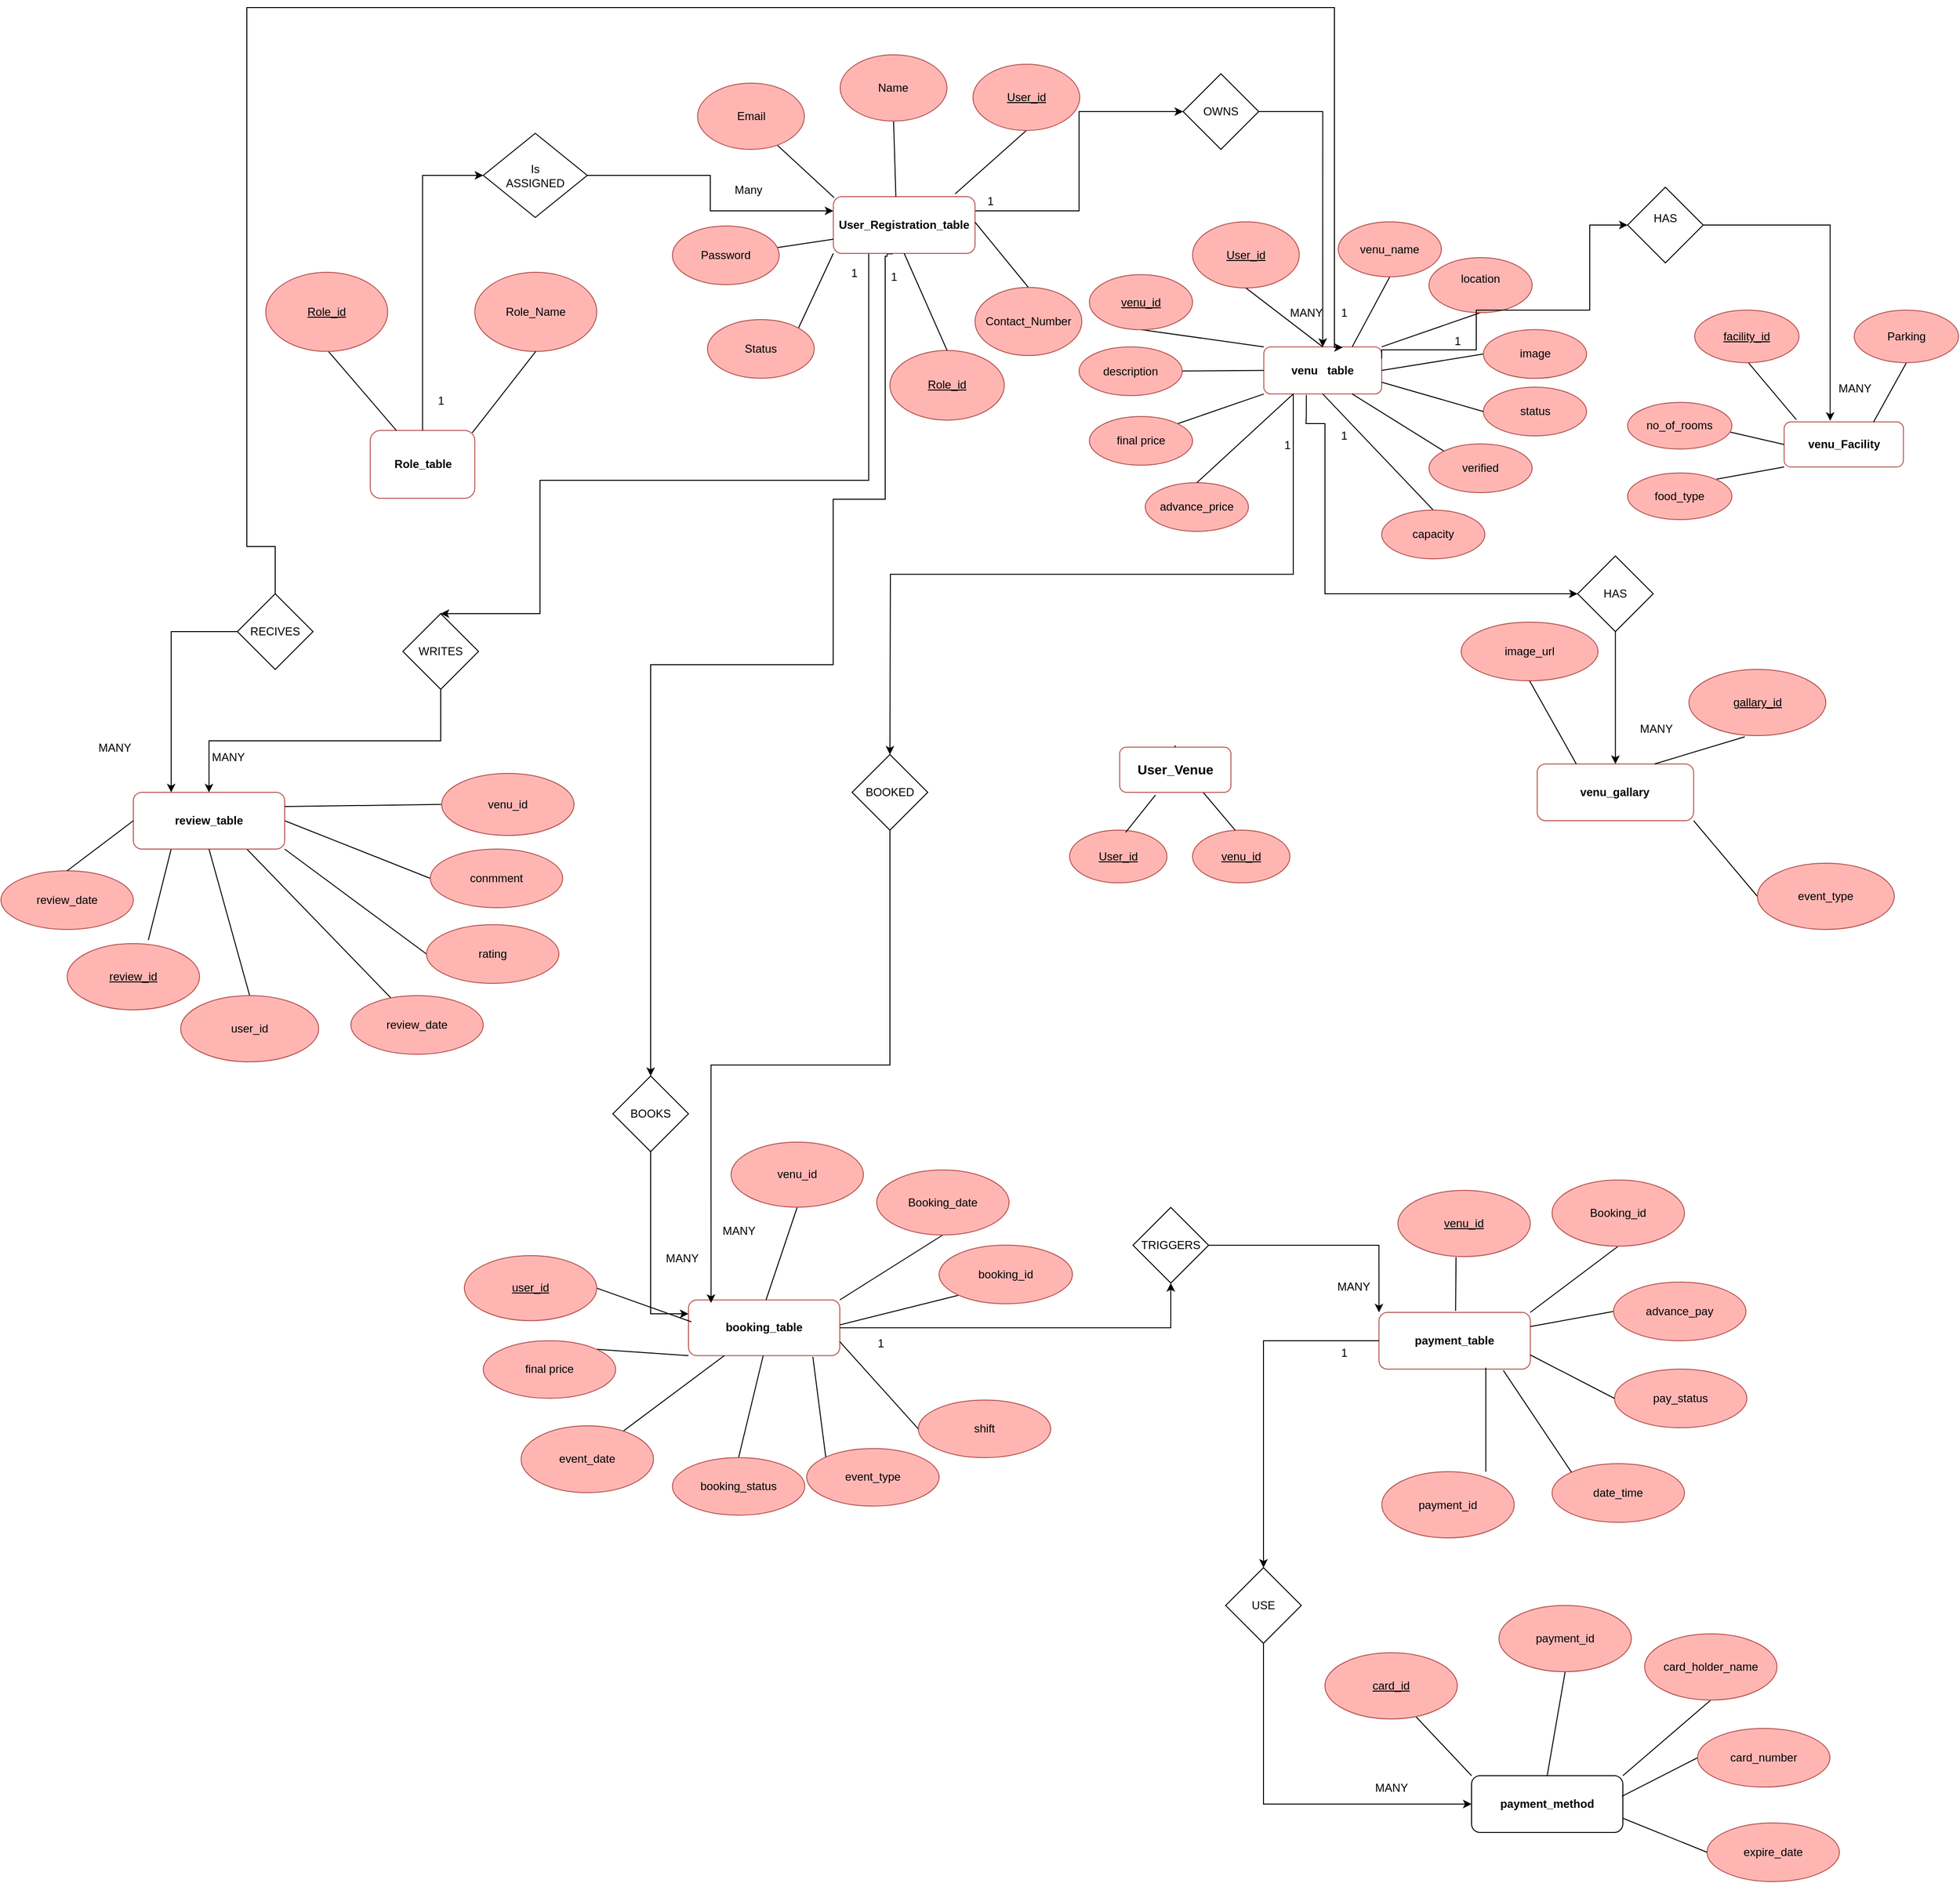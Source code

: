 <mxfile version="24.7.17">
  <diagram name="Page-1" id="o7kIMEYK-310EqKUlF99">
    <mxGraphModel dx="5154" dy="3066" grid="1" gridSize="10" guides="1" tooltips="1" connect="1" arrows="1" fold="1" page="1" pageScale="1" pageWidth="827" pageHeight="1169" math="0" shadow="0">
      <root>
        <mxCell id="0" />
        <mxCell id="1" parent="0" />
        <mxCell id="90bc_227XYWwVIrQK2IH-6" value="" style="group" parent="1" vertex="1" connectable="0">
          <mxGeometry x="30" y="-767.5" width="480" height="334" as="geometry" />
        </mxCell>
        <mxCell id="cpDbJY7yWL2hBllV0yWN-19" value="&lt;b&gt;venu&amp;nbsp; &amp;nbsp;table&lt;/b&gt;" style="rounded=1;whiteSpace=wrap;html=1;fillColor=#ffffff;strokeColor=#b85450;" parent="90bc_227XYWwVIrQK2IH-6" vertex="1">
          <mxGeometry x="175.326" y="126.324" width="124.675" height="49.851" as="geometry" />
        </mxCell>
        <mxCell id="cpDbJY7yWL2hBllV0yWN-20" value="" style="endArrow=none;html=1;rounded=1;exitX=0;exitY=0;exitDx=0;exitDy=0;entryX=0.5;entryY=1;entryDx=0;entryDy=0;" parent="90bc_227XYWwVIrQK2IH-6" source="cpDbJY7yWL2hBllV0yWN-19" target="cpDbJY7yWL2hBllV0yWN-21" edge="1">
          <mxGeometry width="50" height="50" relative="1" as="geometry">
            <mxPoint x="165.195" y="142.075" as="sourcePoint" />
            <mxPoint x="126.234" y="92.224" as="targetPoint" />
          </mxGeometry>
        </mxCell>
        <mxCell id="cpDbJY7yWL2hBllV0yWN-21" value="&lt;u&gt;venu_id&lt;/u&gt;" style="ellipse;whiteSpace=wrap;html=1;rounded=1;points=[[0,0,0,0,0],[0,0.5,0,0,0],[0,1,0,0,0],[0.5,0,0,0,0],[0.5,1,0,0,0],[1,0,0,0,0],[1,0.5,0,0,0],[1,1,0,0,0]];fillColor=#ffb6b3;strokeColor=#b85450;" parent="90bc_227XYWwVIrQK2IH-6" vertex="1">
          <mxGeometry x="-9.09" y="50.001" width="109.091" height="58.159" as="geometry" />
        </mxCell>
        <mxCell id="cpDbJY7yWL2hBllV0yWN-22" value="" style="endArrow=none;html=1;rounded=1;entryX=0.5;entryY=1;entryDx=0;entryDy=0;exitX=0.75;exitY=0;exitDx=0;exitDy=0;" parent="90bc_227XYWwVIrQK2IH-6" source="cpDbJY7yWL2hBllV0yWN-19" target="cpDbJY7yWL2hBllV0yWN-23" edge="1">
          <mxGeometry width="50" height="50" relative="1" as="geometry">
            <mxPoint x="228.312" y="141.244" as="sourcePoint" />
            <mxPoint x="280.519" y="91.393" as="targetPoint" />
          </mxGeometry>
        </mxCell>
        <mxCell id="cpDbJY7yWL2hBllV0yWN-23" value="venu_name" style="ellipse;whiteSpace=wrap;html=1;rounded=1;fillColor=#ffb6b3;strokeColor=#b85450;" parent="90bc_227XYWwVIrQK2IH-6" vertex="1">
          <mxGeometry x="254.031" y="-5.92" width="109.091" height="58.159" as="geometry" />
        </mxCell>
        <mxCell id="cpDbJY7yWL2hBllV0yWN-24" value="" style="endArrow=none;html=1;rounded=1;exitX=1;exitY=0;exitDx=0;exitDy=0;entryX=0.5;entryY=1;entryDx=0;entryDy=0;" parent="90bc_227XYWwVIrQK2IH-6" source="cpDbJY7yWL2hBllV0yWN-19" target="cpDbJY7yWL2hBllV0yWN-25" edge="1">
          <mxGeometry width="50" height="50" relative="1" as="geometry">
            <mxPoint x="289.091" y="141.244" as="sourcePoint" />
            <mxPoint x="405.195" y="113.826" as="targetPoint" />
          </mxGeometry>
        </mxCell>
        <mxCell id="cpDbJY7yWL2hBllV0yWN-25" value="location&lt;div&gt;&lt;br&gt;&lt;/div&gt;" style="ellipse;whiteSpace=wrap;html=1;rounded=1;fillColor=#ffb6b3;strokeColor=#b85450;" parent="90bc_227XYWwVIrQK2IH-6" vertex="1">
          <mxGeometry x="350.001" y="31.995" width="109.091" height="58.159" as="geometry" />
        </mxCell>
        <mxCell id="cpDbJY7yWL2hBllV0yWN-26" value="" style="endArrow=none;html=1;rounded=1;exitX=0;exitY=0.5;exitDx=0;exitDy=0;" parent="90bc_227XYWwVIrQK2IH-6" source="cpDbJY7yWL2hBllV0yWN-19" target="cpDbJY7yWL2hBllV0yWN-27" edge="1">
          <mxGeometry width="50" height="50" relative="1" as="geometry">
            <mxPoint x="95.065" y="220.174" as="sourcePoint" />
            <mxPoint x="56.104" y="170.323" as="targetPoint" />
          </mxGeometry>
        </mxCell>
        <mxCell id="cpDbJY7yWL2hBllV0yWN-27" value="description" style="ellipse;whiteSpace=wrap;html=1;rounded=1;fillColor=#ffb6b3;strokeColor=#b85450;" parent="90bc_227XYWwVIrQK2IH-6" vertex="1">
          <mxGeometry x="-20" y="126.323" width="109.091" height="51.512" as="geometry" />
        </mxCell>
        <mxCell id="cpDbJY7yWL2hBllV0yWN-28" value="" style="endArrow=none;html=1;rounded=1;exitX=0;exitY=0.5;exitDx=0;exitDy=0;entryX=1;entryY=0.5;entryDx=0;entryDy=0;" parent="90bc_227XYWwVIrQK2IH-6" source="cpDbJY7yWL2hBllV0yWN-29" target="cpDbJY7yWL2hBllV0yWN-19" edge="1">
          <mxGeometry width="50" height="50" relative="1" as="geometry">
            <mxPoint x="345.397" y="168.72" as="sourcePoint" />
            <mxPoint x="289.093" y="163.61" as="targetPoint" />
          </mxGeometry>
        </mxCell>
        <mxCell id="cpDbJY7yWL2hBllV0yWN-29" value="image" style="ellipse;whiteSpace=wrap;html=1;rounded=1;fillColor=#ffb6b3;strokeColor=#b85450;" parent="90bc_227XYWwVIrQK2IH-6" vertex="1">
          <mxGeometry x="407.527" y="108.16" width="109.091" height="51.512" as="geometry" />
        </mxCell>
        <mxCell id="cpDbJY7yWL2hBllV0yWN-30" value="" style="endArrow=none;html=1;rounded=1;exitX=0;exitY=1;exitDx=0;exitDy=0;entryX=1;entryY=0;entryDx=0;entryDy=0;" parent="90bc_227XYWwVIrQK2IH-6" source="cpDbJY7yWL2hBllV0yWN-19" target="cpDbJY7yWL2hBllV0yWN-31" edge="1">
          <mxGeometry width="50" height="50" relative="1" as="geometry">
            <mxPoint x="164.416" y="192.823" as="sourcePoint" />
            <mxPoint x="79.482" y="191.095" as="targetPoint" />
          </mxGeometry>
        </mxCell>
        <mxCell id="cpDbJY7yWL2hBllV0yWN-31" value="final price" style="ellipse;whiteSpace=wrap;html=1;rounded=1;fillColor=#ffb6b3;strokeColor=#b85450;" parent="90bc_227XYWwVIrQK2IH-6" vertex="1">
          <mxGeometry x="-9.09" y="199.997" width="109.091" height="51.512" as="geometry" />
        </mxCell>
        <mxCell id="cpDbJY7yWL2hBllV0yWN-32" value="advance_price" style="ellipse;whiteSpace=wrap;html=1;rounded=1;fillColor=#ffb6b3;strokeColor=#b85450;" parent="90bc_227XYWwVIrQK2IH-6" vertex="1">
          <mxGeometry x="50.002" y="269.998" width="109.091" height="51.512" as="geometry" />
        </mxCell>
        <mxCell id="cpDbJY7yWL2hBllV0yWN-33" value="" style="endArrow=none;html=1;rounded=1;entryX=0.25;entryY=1;entryDx=0;entryDy=0;exitX=0.5;exitY=0;exitDx=0;exitDy=0;" parent="90bc_227XYWwVIrQK2IH-6" source="cpDbJY7yWL2hBllV0yWN-32" target="cpDbJY7yWL2hBllV0yWN-19" edge="1">
          <mxGeometry width="50" height="50" relative="1" as="geometry">
            <mxPoint x="140.649" y="282.488" as="sourcePoint" />
            <mxPoint x="179.61" y="240.945" as="targetPoint" />
          </mxGeometry>
        </mxCell>
        <mxCell id="cpDbJY7yWL2hBllV0yWN-34" value="" style="endArrow=none;html=1;rounded=1;entryX=0.5;entryY=1;entryDx=0;entryDy=0;exitX=0.5;exitY=0;exitDx=0;exitDy=0;" parent="90bc_227XYWwVIrQK2IH-6" source="cpDbJY7yWL2hBllV0yWN-35" target="cpDbJY7yWL2hBllV0yWN-19" edge="1">
          <mxGeometry width="50" height="50" relative="1" as="geometry">
            <mxPoint x="254.026" y="274.179" as="sourcePoint" />
            <mxPoint x="225.974" y="191.095" as="targetPoint" />
          </mxGeometry>
        </mxCell>
        <mxCell id="cpDbJY7yWL2hBllV0yWN-35" value="capacity" style="ellipse;whiteSpace=wrap;html=1;rounded=1;fillColor=#ffb6b3;strokeColor=#b85450;" parent="90bc_227XYWwVIrQK2IH-6" vertex="1">
          <mxGeometry x="300.001" y="298.998" width="109.091" height="51.512" as="geometry" />
        </mxCell>
        <mxCell id="cpDbJY7yWL2hBllV0yWN-36" value="verified" style="ellipse;whiteSpace=wrap;html=1;rounded=1;fillColor=#ffb6b3;strokeColor=#b85450;" parent="90bc_227XYWwVIrQK2IH-6" vertex="1">
          <mxGeometry x="350.001" y="228.999" width="109.091" height="51.512" as="geometry" />
        </mxCell>
        <mxCell id="cpDbJY7yWL2hBllV0yWN-37" value="status" style="ellipse;whiteSpace=wrap;html=1;rounded=1;fillColor=#ffb6b3;strokeColor=#b85450;" parent="90bc_227XYWwVIrQK2IH-6" vertex="1">
          <mxGeometry x="407.529" y="169.005" width="109.091" height="51.512" as="geometry" />
        </mxCell>
        <mxCell id="cpDbJY7yWL2hBllV0yWN-38" value="" style="endArrow=none;html=1;rounded=1;entryX=0;entryY=0;entryDx=0;entryDy=0;exitX=0.75;exitY=1;exitDx=0;exitDy=0;" parent="90bc_227XYWwVIrQK2IH-6" source="cpDbJY7yWL2hBllV0yWN-19" target="cpDbJY7yWL2hBllV0yWN-36" edge="1">
          <mxGeometry width="50" height="50" relative="1" as="geometry">
            <mxPoint x="267.273" y="191.925" as="sourcePoint" />
            <mxPoint x="316.364" y="207.711" as="targetPoint" />
          </mxGeometry>
        </mxCell>
        <mxCell id="cpDbJY7yWL2hBllV0yWN-39" value="" style="endArrow=none;html=1;rounded=1;exitX=1;exitY=0.75;exitDx=0;exitDy=0;entryX=0;entryY=0.5;entryDx=0;entryDy=0;" parent="90bc_227XYWwVIrQK2IH-6" source="cpDbJY7yWL2hBllV0yWN-19" target="cpDbJY7yWL2hBllV0yWN-37" edge="1">
          <mxGeometry width="50" height="50" relative="1" as="geometry">
            <mxPoint x="289.091" y="181.955" as="sourcePoint" />
            <mxPoint x="356.883" y="271.687" as="targetPoint" />
          </mxGeometry>
        </mxCell>
        <mxCell id="bc5BipVRxAQqG_2fC1Nc-157" value="&lt;u&gt;User_id&lt;/u&gt;" style="ellipse;whiteSpace=wrap;html=1;rounded=1;fillColor=#ffb6b3;strokeColor=#b85450;" parent="90bc_227XYWwVIrQK2IH-6" vertex="1">
          <mxGeometry x="99.998" y="-5.92" width="112.903" height="70" as="geometry" />
        </mxCell>
        <mxCell id="bc5BipVRxAQqG_2fC1Nc-160" value="" style="endArrow=none;html=1;rounded=1;entryX=0.5;entryY=1;entryDx=0;entryDy=0;exitX=0.5;exitY=0;exitDx=0;exitDy=0;" parent="90bc_227XYWwVIrQK2IH-6" source="cpDbJY7yWL2hBllV0yWN-19" target="bc5BipVRxAQqG_2fC1Nc-157" edge="1">
          <mxGeometry width="50" height="50" relative="1" as="geometry">
            <mxPoint x="187.01" y="151" as="sourcePoint" />
            <mxPoint x="229.01" y="78" as="targetPoint" />
          </mxGeometry>
        </mxCell>
        <mxCell id="90bc_227XYWwVIrQK2IH-7" value="" style="group" parent="1" vertex="1" connectable="0">
          <mxGeometry x="590" y="-680" width="350" height="221.5" as="geometry" />
        </mxCell>
        <mxCell id="cpDbJY7yWL2hBllV0yWN-40" value="&lt;b&gt;venu_Facility&lt;/b&gt;" style="rounded=1;whiteSpace=wrap;html=1;fillColor=#ffffff;strokeColor=#b85450;" parent="90bc_227XYWwVIrQK2IH-7" vertex="1">
          <mxGeometry x="165.541" y="118.292" width="126.126" height="47.634" as="geometry" />
        </mxCell>
        <mxCell id="cpDbJY7yWL2hBllV0yWN-41" value="" style="endArrow=none;html=1;rounded=1;exitX=0.102;exitY=-0.051;exitDx=0;exitDy=0;exitPerimeter=0;" parent="90bc_227XYWwVIrQK2IH-7" source="cpDbJY7yWL2hBllV0yWN-40" edge="1">
          <mxGeometry width="50" height="50" relative="1" as="geometry">
            <mxPoint x="167.117" y="103.208" as="sourcePoint" />
            <mxPoint x="127.703" y="55.573" as="targetPoint" />
          </mxGeometry>
        </mxCell>
        <mxCell id="cpDbJY7yWL2hBllV0yWN-42" value="&lt;u&gt;facility_id&lt;/u&gt;" style="ellipse;whiteSpace=wrap;html=1;rounded=1;fillColor=#ffb6b3;strokeColor=#b85450;" parent="90bc_227XYWwVIrQK2IH-7" vertex="1">
          <mxGeometry x="70.946" width="110.36" height="55.573" as="geometry" />
        </mxCell>
        <mxCell id="cpDbJY7yWL2hBllV0yWN-43" value="" style="endArrow=none;html=1;rounded=1;exitX=0.75;exitY=0;exitDx=0;exitDy=0;entryX=0.5;entryY=1;entryDx=0;entryDy=0;" parent="90bc_227XYWwVIrQK2IH-7" source="cpDbJY7yWL2hBllV0yWN-40" target="cpDbJY7yWL2hBllV0yWN-44" edge="1">
          <mxGeometry width="50" height="50" relative="1" as="geometry">
            <mxPoint x="292.455" y="102.414" as="sourcePoint" />
            <mxPoint x="409.91" y="76.215" as="targetPoint" />
          </mxGeometry>
        </mxCell>
        <mxCell id="cpDbJY7yWL2hBllV0yWN-44" value="Parking" style="ellipse;whiteSpace=wrap;html=1;rounded=1;fillColor=#ffb6b3;strokeColor=#b85450;" parent="90bc_227XYWwVIrQK2IH-7" vertex="1">
          <mxGeometry x="239.64" width="110.36" height="55.573" as="geometry" />
        </mxCell>
        <mxCell id="cpDbJY7yWL2hBllV0yWN-45" value="" style="endArrow=none;html=1;rounded=1;exitX=0;exitY=0.5;exitDx=0;exitDy=0;" parent="90bc_227XYWwVIrQK2IH-7" source="cpDbJY7yWL2hBllV0yWN-40" edge="1">
          <mxGeometry width="50" height="50" relative="1" as="geometry">
            <mxPoint x="96.171" y="177.835" as="sourcePoint" />
            <mxPoint x="104.214" y="127.992" as="targetPoint" />
          </mxGeometry>
        </mxCell>
        <mxCell id="cpDbJY7yWL2hBllV0yWN-46" value="no_of_rooms" style="ellipse;whiteSpace=wrap;html=1;rounded=1;fillColor=#ffb6b3;strokeColor=#b85450;" parent="90bc_227XYWwVIrQK2IH-7" vertex="1">
          <mxGeometry y="97.651" width="110.36" height="49.222" as="geometry" />
        </mxCell>
        <mxCell id="cpDbJY7yWL2hBllV0yWN-47" value="" style="endArrow=none;html=1;rounded=1;exitX=0;exitY=1;exitDx=0;exitDy=0;entryX=1;entryY=0;entryDx=0;entryDy=0;" parent="90bc_227XYWwVIrQK2IH-7" source="cpDbJY7yWL2hBllV0yWN-40" edge="1">
          <mxGeometry width="50" height="50" relative="1" as="geometry">
            <mxPoint x="166.329" y="151.7" as="sourcePoint" />
            <mxPoint x="94.223" y="178.703" as="targetPoint" />
          </mxGeometry>
        </mxCell>
        <mxCell id="cpDbJY7yWL2hBllV0yWN-48" value="food_type" style="ellipse;whiteSpace=wrap;html=1;rounded=1;fillColor=#ffb6b3;strokeColor=#b85450;" parent="90bc_227XYWwVIrQK2IH-7" vertex="1">
          <mxGeometry y="172.278" width="110.36" height="49.222" as="geometry" />
        </mxCell>
        <mxCell id="bc5BipVRxAQqG_2fC1Nc-176" value="MANY" style="text;html=1;align=center;verticalAlign=middle;resizable=0;points=[];autosize=1;strokeColor=none;fillColor=none;" parent="90bc_227XYWwVIrQK2IH-7" vertex="1">
          <mxGeometry x="210" y="67.65" width="60" height="30" as="geometry" />
        </mxCell>
        <mxCell id="90bc_227XYWwVIrQK2IH-8" value="" style="group" parent="1" vertex="1" connectable="0">
          <mxGeometry x="-560" y="173.5" width="627" height="445" as="geometry" />
        </mxCell>
        <mxCell id="IA1sd14LEg_ALcvdbZs_-33" value="" style="group" parent="90bc_227XYWwVIrQK2IH-8" vertex="1" connectable="0">
          <mxGeometry x="-50" y="26.5" width="623" height="394.465" as="geometry" />
        </mxCell>
        <mxCell id="cpDbJY7yWL2hBllV0yWN-56" value="&lt;b&gt;booking_table&lt;/b&gt;" style="rounded=1;whiteSpace=wrap;html=1;fillColor=#ffffff;strokeColor=#b85450;" parent="IA1sd14LEg_ALcvdbZs_-33" vertex="1">
          <mxGeometry x="207" y="166.814" width="160" height="58.875" as="geometry" />
        </mxCell>
        <mxCell id="cpDbJY7yWL2hBllV0yWN-57" value="" style="endArrow=none;html=1;rounded=1;entryX=1;entryY=0.5;entryDx=0;entryDy=0;exitX=0.019;exitY=0.394;exitDx=0;exitDy=0;exitPerimeter=0;" parent="IA1sd14LEg_ALcvdbZs_-33" edge="1" target="cpDbJY7yWL2hBllV0yWN-58" source="cpDbJY7yWL2hBllV0yWN-56">
          <mxGeometry width="50" height="50" relative="1" as="geometry">
            <mxPoint x="200" y="190" as="sourcePoint" />
            <mxPoint x="158" y="108.92" as="targetPoint" />
          </mxGeometry>
        </mxCell>
        <mxCell id="cpDbJY7yWL2hBllV0yWN-58" value="&lt;u&gt;user_id&lt;/u&gt;" style="ellipse;whiteSpace=wrap;html=1;rounded=1;fillColor=#ffb6b3;strokeColor=#b85450;" parent="IA1sd14LEg_ALcvdbZs_-33" vertex="1">
          <mxGeometry x="-30" y="120.002" width="140" height="68.688" as="geometry" />
        </mxCell>
        <mxCell id="cpDbJY7yWL2hBllV0yWN-59" value="" style="endArrow=none;html=1;rounded=1;exitX=1;exitY=0;exitDx=0;exitDy=0;entryX=0.5;entryY=1;entryDx=0;entryDy=0;" parent="IA1sd14LEg_ALcvdbZs_-33" target="cpDbJY7yWL2hBllV0yWN-60" edge="1">
          <mxGeometry width="50" height="50" relative="1" as="geometry">
            <mxPoint x="289" y="166.814" as="sourcePoint" />
            <mxPoint x="356" y="107.938" as="targetPoint" />
          </mxGeometry>
        </mxCell>
        <mxCell id="cpDbJY7yWL2hBllV0yWN-60" value="venu_id" style="ellipse;whiteSpace=wrap;html=1;rounded=1;fillColor=#ffb6b3;strokeColor=#b85450;" parent="IA1sd14LEg_ALcvdbZs_-33" vertex="1">
          <mxGeometry x="252" width="140" height="68.688" as="geometry" />
        </mxCell>
        <mxCell id="cpDbJY7yWL2hBllV0yWN-61" value="" style="endArrow=none;html=1;rounded=1;exitX=1;exitY=0;exitDx=0;exitDy=0;entryX=0.5;entryY=1;entryDx=0;entryDy=0;" parent="IA1sd14LEg_ALcvdbZs_-33" target="cpDbJY7yWL2hBllV0yWN-62" edge="1">
          <mxGeometry width="50" height="50" relative="1" as="geometry">
            <mxPoint x="367" y="166.814" as="sourcePoint" />
            <mxPoint x="516" y="134.432" as="targetPoint" />
          </mxGeometry>
        </mxCell>
        <mxCell id="cpDbJY7yWL2hBllV0yWN-62" value="&lt;div&gt;Booking_date&lt;/div&gt;" style="ellipse;whiteSpace=wrap;html=1;rounded=1;fillColor=#ffb6b3;strokeColor=#b85450;" parent="IA1sd14LEg_ALcvdbZs_-33" vertex="1">
          <mxGeometry x="406" y="29.438" width="140" height="68.688" as="geometry" />
        </mxCell>
        <mxCell id="cpDbJY7yWL2hBllV0yWN-63" value="" style="endArrow=none;html=1;rounded=1;entryX=0.731;entryY=0.139;entryDx=0;entryDy=0;entryPerimeter=0;" parent="IA1sd14LEg_ALcvdbZs_-33" edge="1" target="cpDbJY7yWL2hBllV0yWN-66">
          <mxGeometry width="50" height="50" relative="1" as="geometry">
            <mxPoint x="245" y="225.689" as="sourcePoint" />
            <mxPoint x="165" y="348.346" as="targetPoint" />
          </mxGeometry>
        </mxCell>
        <mxCell id="cpDbJY7yWL2hBllV0yWN-65" value="" style="endArrow=none;html=1;rounded=1;exitX=0;exitY=1;exitDx=0;exitDy=0;" parent="IA1sd14LEg_ALcvdbZs_-33" source="cpDbJY7yWL2hBllV0yWN-64" edge="1">
          <mxGeometry width="50" height="50" relative="1" as="geometry">
            <mxPoint x="505" y="144.245" as="sourcePoint" />
            <mxPoint x="367.002" y="193.229" as="targetPoint" />
          </mxGeometry>
        </mxCell>
        <mxCell id="cpDbJY7yWL2hBllV0yWN-67" value="" style="endArrow=none;html=1;rounded=1;exitX=0;exitY=1;exitDx=0;exitDy=0;entryX=1;entryY=0;entryDx=0;entryDy=0;" parent="IA1sd14LEg_ALcvdbZs_-33" source="cpDbJY7yWL2hBllV0yWN-56" target="cpDbJY7yWL2hBllV0yWN-68" edge="1">
          <mxGeometry width="50" height="50" relative="1" as="geometry">
            <mxPoint x="207" y="227.73" as="sourcePoint" />
            <mxPoint x="98.002" y="225.689" as="targetPoint" />
          </mxGeometry>
        </mxCell>
        <mxCell id="cpDbJY7yWL2hBllV0yWN-68" value="final price" style="ellipse;whiteSpace=wrap;html=1;rounded=1;fillColor=#ffb6b3;strokeColor=#b85450;" parent="IA1sd14LEg_ALcvdbZs_-33" vertex="1">
          <mxGeometry x="-10" y="209.998" width="140" height="60.838" as="geometry" />
        </mxCell>
        <mxCell id="cpDbJY7yWL2hBllV0yWN-69" value="" style="endArrow=none;html=1;rounded=1;entryX=0.25;entryY=1;entryDx=0;entryDy=0;exitX=0.5;exitY=0;exitDx=0;exitDy=0;" parent="IA1sd14LEg_ALcvdbZs_-33" source="cpDbJY7yWL2hBllV0yWN-70" edge="1">
          <mxGeometry width="50" height="50" relative="1" as="geometry">
            <mxPoint x="322" y="323.815" as="sourcePoint" />
            <mxPoint x="286" y="225.689" as="targetPoint" />
          </mxGeometry>
        </mxCell>
        <mxCell id="cpDbJY7yWL2hBllV0yWN-70" value="booking_status" style="ellipse;whiteSpace=wrap;html=1;rounded=1;fillColor=#ffb6b3;strokeColor=#b85450;" parent="IA1sd14LEg_ALcvdbZs_-33" vertex="1">
          <mxGeometry x="190" y="333.627" width="140" height="60.838" as="geometry" />
        </mxCell>
        <mxCell id="cpDbJY7yWL2hBllV0yWN-71" value="event_type" style="ellipse;whiteSpace=wrap;html=1;rounded=1;fillColor=#ffb6b3;strokeColor=#b85450;" parent="IA1sd14LEg_ALcvdbZs_-33" vertex="1">
          <mxGeometry x="332" y="324.005" width="140" height="60.838" as="geometry" />
        </mxCell>
        <mxCell id="cpDbJY7yWL2hBllV0yWN-72" value="shift" style="ellipse;whiteSpace=wrap;html=1;rounded=1;fillColor=#ffb6b3;strokeColor=#b85450;" parent="IA1sd14LEg_ALcvdbZs_-33" vertex="1">
          <mxGeometry x="450" y="272.789" width="140" height="60.838" as="geometry" />
        </mxCell>
        <mxCell id="cpDbJY7yWL2hBllV0yWN-73" value="" style="endArrow=none;html=1;rounded=1;exitX=0.822;exitY=1.024;exitDx=0;exitDy=0;exitPerimeter=0;entryX=0;entryY=0;entryDx=0;entryDy=0;" parent="IA1sd14LEg_ALcvdbZs_-33" source="cpDbJY7yWL2hBllV0yWN-56" target="cpDbJY7yWL2hBllV0yWN-71" edge="1">
          <mxGeometry width="50" height="50" relative="1" as="geometry">
            <mxPoint x="352" y="294.377" as="sourcePoint" />
            <mxPoint x="402" y="245.314" as="targetPoint" />
          </mxGeometry>
        </mxCell>
        <mxCell id="cpDbJY7yWL2hBllV0yWN-74" value="" style="endArrow=none;html=1;rounded=1;exitX=1;exitY=0.75;exitDx=0;exitDy=0;entryX=0;entryY=0.5;entryDx=0;entryDy=0;" parent="IA1sd14LEg_ALcvdbZs_-33" source="cpDbJY7yWL2hBllV0yWN-56" target="cpDbJY7yWL2hBllV0yWN-72" edge="1">
          <mxGeometry width="50" height="50" relative="1" as="geometry">
            <mxPoint x="367" y="214.895" as="sourcePoint" />
            <mxPoint x="454" y="320.871" as="targetPoint" />
          </mxGeometry>
        </mxCell>
        <mxCell id="cpDbJY7yWL2hBllV0yWN-66" value="event_date" style="ellipse;whiteSpace=wrap;html=1;rounded=1;fillColor=#ffb6b3;strokeColor=#b85450;" parent="IA1sd14LEg_ALcvdbZs_-33" vertex="1">
          <mxGeometry x="30" y="299.998" width="140" height="70.65" as="geometry" />
        </mxCell>
        <mxCell id="cpDbJY7yWL2hBllV0yWN-64" value="booking_id" style="ellipse;whiteSpace=wrap;html=1;rounded=1;fillColor=#ffb6b3;strokeColor=#b85450;" parent="IA1sd14LEg_ALcvdbZs_-33" vertex="1">
          <mxGeometry x="472" y="108.92" width="141" height="62" as="geometry" />
        </mxCell>
        <mxCell id="H5CAzMnDQQBlazkq3BZs-16" value="MANY" style="text;html=1;align=center;verticalAlign=middle;resizable=0;points=[];autosize=1;strokeColor=none;fillColor=none;" vertex="1" parent="IA1sd14LEg_ALcvdbZs_-33">
          <mxGeometry x="230" y="78.92" width="60" height="30" as="geometry" />
        </mxCell>
        <mxCell id="90bc_227XYWwVIrQK2IH-11" value="" style="group" parent="1" vertex="1" connectable="0">
          <mxGeometry x="190.14" y="210" width="526" height="408.5" as="geometry" />
        </mxCell>
        <mxCell id="cpDbJY7yWL2hBllV0yWN-75" value="&lt;b&gt;payment_table&lt;/b&gt;" style="rounded=1;whiteSpace=wrap;html=1;fillColor=#ffffff;strokeColor=#b85450;" parent="90bc_227XYWwVIrQK2IH-11" vertex="1">
          <mxGeometry x="137" y="170" width="160" height="60" as="geometry" />
        </mxCell>
        <mxCell id="cpDbJY7yWL2hBllV0yWN-76" value="" style="endArrow=none;html=1;rounded=1;entryX=0.439;entryY=1.009;entryDx=0;entryDy=0;entryPerimeter=0;" parent="90bc_227XYWwVIrQK2IH-11" target="cpDbJY7yWL2hBllV0yWN-77" edge="1">
          <mxGeometry width="50" height="50" relative="1" as="geometry">
            <mxPoint x="218" y="168.5" as="sourcePoint" />
            <mxPoint x="72" y="111" as="targetPoint" />
          </mxGeometry>
        </mxCell>
        <mxCell id="cpDbJY7yWL2hBllV0yWN-77" value="&lt;u&gt;venu_id&lt;/u&gt;" style="ellipse;whiteSpace=wrap;html=1;rounded=1;fillColor=#ffb6b3;strokeColor=#b85450;" parent="90bc_227XYWwVIrQK2IH-11" vertex="1">
          <mxGeometry x="157" y="41" width="140" height="70" as="geometry" />
        </mxCell>
        <mxCell id="cpDbJY7yWL2hBllV0yWN-80" value="" style="endArrow=none;html=1;rounded=1;entryX=0.5;entryY=1;entryDx=0;entryDy=0;exitX=1;exitY=0;exitDx=0;exitDy=0;" parent="90bc_227XYWwVIrQK2IH-11" source="cpDbJY7yWL2hBllV0yWN-75" target="cpDbJY7yWL2hBllV0yWN-81" edge="1">
          <mxGeometry width="50" height="50" relative="1" as="geometry">
            <mxPoint x="263" y="182" as="sourcePoint" />
            <mxPoint x="430" y="137" as="targetPoint" />
          </mxGeometry>
        </mxCell>
        <mxCell id="cpDbJY7yWL2hBllV0yWN-81" value="&lt;div&gt;Booking_id&lt;/div&gt;" style="ellipse;whiteSpace=wrap;html=1;rounded=1;fillColor=#ffb6b3;strokeColor=#b85450;" parent="90bc_227XYWwVIrQK2IH-11" vertex="1">
          <mxGeometry x="320" y="30" width="140" height="70" as="geometry" />
        </mxCell>
        <mxCell id="cpDbJY7yWL2hBllV0yWN-82" value="" style="endArrow=none;html=1;rounded=1;exitX=0;exitY=0.5;exitDx=0;exitDy=0;entryX=1;entryY=0.25;entryDx=0;entryDy=0;" parent="90bc_227XYWwVIrQK2IH-11" source="cpDbJY7yWL2hBllV0yWN-83" target="cpDbJY7yWL2hBllV0yWN-75" edge="1">
          <mxGeometry width="50" height="50" relative="1" as="geometry">
            <mxPoint x="353.26" y="203.07" as="sourcePoint" />
            <mxPoint x="281.002" y="196.92" as="targetPoint" />
          </mxGeometry>
        </mxCell>
        <mxCell id="cpDbJY7yWL2hBllV0yWN-83" value="advance_pay" style="ellipse;whiteSpace=wrap;html=1;rounded=1;fillColor=#ffb6b3;strokeColor=#b85450;" parent="90bc_227XYWwVIrQK2IH-11" vertex="1">
          <mxGeometry x="385" y="138" width="140" height="62" as="geometry" />
        </mxCell>
        <mxCell id="cpDbJY7yWL2hBllV0yWN-84" value="date_time" style="ellipse;whiteSpace=wrap;html=1;rounded=1;fillColor=#ffb6b3;strokeColor=#b85450;" parent="90bc_227XYWwVIrQK2IH-11" vertex="1">
          <mxGeometry x="320" y="330" width="140" height="62" as="geometry" />
        </mxCell>
        <mxCell id="cpDbJY7yWL2hBllV0yWN-85" value="pay_status" style="ellipse;whiteSpace=wrap;html=1;rounded=1;fillColor=#ffb6b3;strokeColor=#b85450;" parent="90bc_227XYWwVIrQK2IH-11" vertex="1">
          <mxGeometry x="386" y="230" width="140" height="62" as="geometry" />
        </mxCell>
        <mxCell id="cpDbJY7yWL2hBllV0yWN-86" value="" style="endArrow=none;html=1;rounded=1;exitX=0.822;exitY=1.024;exitDx=0;exitDy=0;exitPerimeter=0;entryX=0;entryY=0;entryDx=0;entryDy=0;" parent="90bc_227XYWwVIrQK2IH-11" source="cpDbJY7yWL2hBllV0yWN-75" target="cpDbJY7yWL2hBllV0yWN-84" edge="1">
          <mxGeometry width="50" height="50" relative="1" as="geometry">
            <mxPoint x="266" y="300" as="sourcePoint" />
            <mxPoint x="316" y="250" as="targetPoint" />
          </mxGeometry>
        </mxCell>
        <mxCell id="cpDbJY7yWL2hBllV0yWN-87" value="" style="endArrow=none;html=1;rounded=1;exitX=1;exitY=0.75;exitDx=0;exitDy=0;entryX=0;entryY=0.5;entryDx=0;entryDy=0;" parent="90bc_227XYWwVIrQK2IH-11" source="cpDbJY7yWL2hBllV0yWN-75" target="cpDbJY7yWL2hBllV0yWN-85" edge="1">
          <mxGeometry width="50" height="50" relative="1" as="geometry">
            <mxPoint x="281" y="219" as="sourcePoint" />
            <mxPoint x="368" y="327" as="targetPoint" />
          </mxGeometry>
        </mxCell>
        <mxCell id="IA1sd14LEg_ALcvdbZs_-35" value="" style="endArrow=none;html=1;rounded=1;" parent="90bc_227XYWwVIrQK2IH-11" edge="1">
          <mxGeometry width="50" height="50" relative="1" as="geometry">
            <mxPoint x="250" y="338.5" as="sourcePoint" />
            <mxPoint x="250" y="228.5" as="targetPoint" />
          </mxGeometry>
        </mxCell>
        <mxCell id="IA1sd14LEg_ALcvdbZs_-36" value="payment_id" style="ellipse;whiteSpace=wrap;html=1;rounded=1;fillColor=#ffb6b3;strokeColor=#b85450;" parent="90bc_227XYWwVIrQK2IH-11" vertex="1">
          <mxGeometry x="140" y="338.5" width="140" height="70" as="geometry" />
        </mxCell>
        <mxCell id="90bc_227XYWwVIrQK2IH-12" value="" style="group" parent="1" vertex="1" connectable="0">
          <mxGeometry x="270" y="690" width="544" height="292" as="geometry" />
        </mxCell>
        <mxCell id="cpDbJY7yWL2hBllV0yWN-88" value="&lt;b&gt;payment_method&lt;/b&gt;" style="rounded=1;whiteSpace=wrap;html=1;" parent="90bc_227XYWwVIrQK2IH-12" vertex="1">
          <mxGeometry x="155" y="180" width="160" height="60" as="geometry" />
        </mxCell>
        <mxCell id="cpDbJY7yWL2hBllV0yWN-89" value="" style="endArrow=none;html=1;rounded=1;exitX=0;exitY=0;exitDx=0;exitDy=0;" parent="90bc_227XYWwVIrQK2IH-12" source="cpDbJY7yWL2hBllV0yWN-88" edge="1">
          <mxGeometry width="50" height="50" relative="1" as="geometry">
            <mxPoint x="140" y="171" as="sourcePoint" />
            <mxPoint x="90" y="111" as="targetPoint" />
          </mxGeometry>
        </mxCell>
        <mxCell id="cpDbJY7yWL2hBllV0yWN-90" value="&lt;u&gt;card_id&lt;/u&gt;" style="ellipse;whiteSpace=wrap;html=1;rounded=1;fillColor=#ffb6b3;strokeColor=#b85450;" parent="90bc_227XYWwVIrQK2IH-12" vertex="1">
          <mxGeometry y="50" width="140" height="70" as="geometry" />
        </mxCell>
        <mxCell id="cpDbJY7yWL2hBllV0yWN-91" value="" style="endArrow=none;html=1;rounded=1;exitX=0.5;exitY=0;exitDx=0;exitDy=0;entryX=0.5;entryY=1;entryDx=0;entryDy=0;" parent="90bc_227XYWwVIrQK2IH-12" source="cpDbJY7yWL2hBllV0yWN-88" target="cpDbJY7yWL2hBllV0yWN-92" edge="1">
          <mxGeometry width="50" height="50" relative="1" as="geometry">
            <mxPoint x="221" y="170" as="sourcePoint" />
            <mxPoint x="288" y="110" as="targetPoint" />
          </mxGeometry>
        </mxCell>
        <mxCell id="cpDbJY7yWL2hBllV0yWN-92" value="payment_id" style="ellipse;whiteSpace=wrap;html=1;rounded=1;fillColor=#ffb6b3;strokeColor=#b85450;" parent="90bc_227XYWwVIrQK2IH-12" vertex="1">
          <mxGeometry x="184" width="140" height="70" as="geometry" />
        </mxCell>
        <mxCell id="cpDbJY7yWL2hBllV0yWN-93" value="" style="endArrow=none;html=1;rounded=1;exitX=1;exitY=0;exitDx=0;exitDy=0;entryX=0.5;entryY=1;entryDx=0;entryDy=0;" parent="90bc_227XYWwVIrQK2IH-12" source="cpDbJY7yWL2hBllV0yWN-88" target="cpDbJY7yWL2hBllV0yWN-94" edge="1">
          <mxGeometry width="50" height="50" relative="1" as="geometry">
            <mxPoint x="299" y="170" as="sourcePoint" />
            <mxPoint x="448" y="137" as="targetPoint" />
          </mxGeometry>
        </mxCell>
        <mxCell id="cpDbJY7yWL2hBllV0yWN-94" value="&lt;div&gt;card_holder_name&lt;/div&gt;" style="ellipse;whiteSpace=wrap;html=1;rounded=1;fillColor=#ffb6b3;strokeColor=#b85450;" parent="90bc_227XYWwVIrQK2IH-12" vertex="1">
          <mxGeometry x="338" y="30" width="140" height="70" as="geometry" />
        </mxCell>
        <mxCell id="cpDbJY7yWL2hBllV0yWN-95" value="" style="endArrow=none;html=1;rounded=1;exitX=0;exitY=0.5;exitDx=0;exitDy=0;entryX=0.994;entryY=0.364;entryDx=0;entryDy=0;entryPerimeter=0;" parent="90bc_227XYWwVIrQK2IH-12" source="cpDbJY7yWL2hBllV0yWN-96" target="cpDbJY7yWL2hBllV0yWN-88" edge="1">
          <mxGeometry width="50" height="50" relative="1" as="geometry">
            <mxPoint x="371.26" y="203.07" as="sourcePoint" />
            <mxPoint x="299.002" y="196.92" as="targetPoint" />
          </mxGeometry>
        </mxCell>
        <mxCell id="cpDbJY7yWL2hBllV0yWN-96" value="card_number" style="ellipse;whiteSpace=wrap;html=1;rounded=1;fillColor=#ffb6b3;strokeColor=#b85450;" parent="90bc_227XYWwVIrQK2IH-12" vertex="1">
          <mxGeometry x="394" y="130" width="140" height="62" as="geometry" />
        </mxCell>
        <mxCell id="cpDbJY7yWL2hBllV0yWN-97" value="expire_date" style="ellipse;whiteSpace=wrap;html=1;rounded=1;fillColor=#ffb6b3;strokeColor=#b85450;" parent="90bc_227XYWwVIrQK2IH-12" vertex="1">
          <mxGeometry x="404" y="230" width="140" height="62" as="geometry" />
        </mxCell>
        <mxCell id="cpDbJY7yWL2hBllV0yWN-98" value="" style="endArrow=none;html=1;rounded=1;exitX=1;exitY=0.75;exitDx=0;exitDy=0;entryX=0;entryY=0.5;entryDx=0;entryDy=0;" parent="90bc_227XYWwVIrQK2IH-12" source="cpDbJY7yWL2hBllV0yWN-88" target="cpDbJY7yWL2hBllV0yWN-97" edge="1">
          <mxGeometry width="50" height="50" relative="1" as="geometry">
            <mxPoint x="299" y="219" as="sourcePoint" />
            <mxPoint x="386" y="327" as="targetPoint" />
          </mxGeometry>
        </mxCell>
        <mxCell id="bc5BipVRxAQqG_2fC1Nc-4" value="" style="group" parent="1" vertex="1" connectable="0">
          <mxGeometry x="414" y="-350" width="457.995" height="325.0" as="geometry" />
        </mxCell>
        <mxCell id="cpDbJY7yWL2hBllV0yWN-55" value="image_url" style="ellipse;whiteSpace=wrap;html=1;rounded=1;fillColor=#ffb6b3;strokeColor=#b85450;" parent="bc5BipVRxAQqG_2fC1Nc-4" vertex="1">
          <mxGeometry width="144.756" height="62.0" as="geometry" />
        </mxCell>
        <mxCell id="cpDbJY7yWL2hBllV0yWN-49" value="&lt;b&gt;venu_gallary&lt;/b&gt;" style="rounded=1;whiteSpace=wrap;html=1;fillColor=#ffffff;strokeColor=#b85450;" parent="bc5BipVRxAQqG_2fC1Nc-4" vertex="1">
          <mxGeometry x="80.418" y="150" width="165.435" height="60.0" as="geometry" />
        </mxCell>
        <mxCell id="cpDbJY7yWL2hBllV0yWN-50" value="" style="endArrow=none;html=1;rounded=1;exitX=0.75;exitY=0;exitDx=0;exitDy=0;entryX=0.408;entryY=1.018;entryDx=0;entryDy=0;entryPerimeter=0;" parent="bc5BipVRxAQqG_2fC1Nc-4" source="cpDbJY7yWL2hBllV0yWN-49" target="cpDbJY7yWL2hBllV0yWN-51" edge="1">
          <mxGeometry width="50" height="50" relative="1" as="geometry">
            <mxPoint x="71.146" y="180" as="sourcePoint" />
            <mxPoint x="19.448" y="120" as="targetPoint" />
          </mxGeometry>
        </mxCell>
        <mxCell id="cpDbJY7yWL2hBllV0yWN-51" value="&lt;u&gt;gallary_id&lt;/u&gt;" style="ellipse;whiteSpace=wrap;html=1;rounded=1;fillColor=#ffb6b3;strokeColor=#b85450;" parent="bc5BipVRxAQqG_2fC1Nc-4" vertex="1">
          <mxGeometry x="240.862" y="50" width="144.756" height="70.0" as="geometry" />
        </mxCell>
        <mxCell id="cpDbJY7yWL2hBllV0yWN-52" value="" style="endArrow=none;html=1;rounded=1;exitX=1;exitY=1;exitDx=0;exitDy=0;entryX=0;entryY=0.5;entryDx=0;entryDy=0;" parent="bc5BipVRxAQqG_2fC1Nc-4" source="cpDbJY7yWL2hBllV0yWN-49" target="cpDbJY7yWL2hBllV0yWN-53" edge="1">
          <mxGeometry width="50" height="50" relative="1" as="geometry">
            <mxPoint x="235.547" y="179" as="sourcePoint" />
            <mxPoint x="389.609" y="146" as="targetPoint" />
          </mxGeometry>
        </mxCell>
        <mxCell id="cpDbJY7yWL2hBllV0yWN-53" value="event_type" style="ellipse;whiteSpace=wrap;html=1;rounded=1;fillColor=#ffb6b3;strokeColor=#b85450;" parent="bc5BipVRxAQqG_2fC1Nc-4" vertex="1">
          <mxGeometry x="313.24" y="255.0" width="144.756" height="70.0" as="geometry" />
        </mxCell>
        <mxCell id="cpDbJY7yWL2hBllV0yWN-54" value="" style="endArrow=none;html=1;rounded=1;exitX=0.5;exitY=1;exitDx=0;exitDy=0;entryX=0.25;entryY=0;entryDx=0;entryDy=0;" parent="bc5BipVRxAQqG_2fC1Nc-4" source="cpDbJY7yWL2hBllV0yWN-55" target="cpDbJY7yWL2hBllV0yWN-49" edge="1">
          <mxGeometry width="50" height="50" relative="1" as="geometry">
            <mxPoint x="99.063" y="92" as="sourcePoint" />
            <mxPoint x="109.403" y="166" as="targetPoint" />
          </mxGeometry>
        </mxCell>
        <mxCell id="bc5BipVRxAQqG_2fC1Nc-139" value="" style="group" parent="1" vertex="1" connectable="0">
          <mxGeometry x="-850" y="-720" width="350" height="239.0" as="geometry" />
        </mxCell>
        <mxCell id="cpDbJY7yWL2hBllV0yWN-1" value="&lt;b&gt;Role_table&lt;/b&gt;" style="rounded=1;whiteSpace=wrap;html=1;fillColor=#ffffff;strokeColor=#b85450;" parent="bc5BipVRxAQqG_2fC1Nc-139" vertex="1">
          <mxGeometry x="110.526" y="167.3" width="110.526" height="71.7" as="geometry" />
        </mxCell>
        <mxCell id="cpDbJY7yWL2hBllV0yWN-5" value="Role_Name" style="ellipse;whiteSpace=wrap;html=1;rounded=1;fillColor=#ffb6b3;strokeColor=#b85450;" parent="bc5BipVRxAQqG_2fC1Nc-139" vertex="1">
          <mxGeometry x="221.053" width="128.947" height="83.65" as="geometry" />
        </mxCell>
        <mxCell id="cpDbJY7yWL2hBllV0yWN-2" value="" style="endArrow=none;html=1;rounded=1;exitX=0.25;exitY=0;exitDx=0;exitDy=0;" parent="bc5BipVRxAQqG_2fC1Nc-139" source="cpDbJY7yWL2hBllV0yWN-1" edge="1">
          <mxGeometry width="50" height="50" relative="1" as="geometry">
            <mxPoint x="112.368" y="155.35" as="sourcePoint" />
            <mxPoint x="66.316" y="83.65" as="targetPoint" />
          </mxGeometry>
        </mxCell>
        <mxCell id="cpDbJY7yWL2hBllV0yWN-3" value="&lt;u&gt;Role_id&lt;/u&gt;" style="ellipse;whiteSpace=wrap;html=1;rounded=1;fillColor=#ffb6b3;strokeColor=#b85450;" parent="bc5BipVRxAQqG_2fC1Nc-139" vertex="1">
          <mxGeometry width="128.947" height="83.65" as="geometry" />
        </mxCell>
        <mxCell id="cpDbJY7yWL2hBllV0yWN-4" value="" style="endArrow=none;html=1;rounded=1;exitX=0.975;exitY=0.035;exitDx=0;exitDy=0;exitPerimeter=0;" parent="bc5BipVRxAQqG_2fC1Nc-139" source="cpDbJY7yWL2hBllV0yWN-1" edge="1">
          <mxGeometry width="50" height="50" relative="1" as="geometry">
            <mxPoint x="377.632" y="155.35" as="sourcePoint" />
            <mxPoint x="285.526" y="83.65" as="targetPoint" />
          </mxGeometry>
        </mxCell>
        <mxCell id="bc5BipVRxAQqG_2fC1Nc-155" value="1" style="text;html=1;align=center;verticalAlign=middle;resizable=0;points=[];autosize=1;strokeColor=none;fillColor=none;" parent="bc5BipVRxAQqG_2fC1Nc-139" vertex="1">
          <mxGeometry x="170" y="121" width="30" height="30" as="geometry" />
        </mxCell>
        <mxCell id="bc5BipVRxAQqG_2fC1Nc-164" style="edgeStyle=orthogonalEdgeStyle;rounded=0;orthogonalLoop=1;jettySize=auto;html=1;exitX=1;exitY=0.25;exitDx=0;exitDy=0;entryX=0;entryY=0.5;entryDx=0;entryDy=0;" parent="1" source="cpDbJY7yWL2hBllV0yWN-6" target="bc5BipVRxAQqG_2fC1Nc-163" edge="1">
          <mxGeometry relative="1" as="geometry" />
        </mxCell>
        <mxCell id="H5CAzMnDQQBlazkq3BZs-8" style="edgeStyle=orthogonalEdgeStyle;rounded=0;orthogonalLoop=1;jettySize=auto;html=1;entryX=0.5;entryY=0;entryDx=0;entryDy=0;exitX=0.419;exitY=1.009;exitDx=0;exitDy=0;exitPerimeter=0;" edge="1" parent="1" source="cpDbJY7yWL2hBllV0yWN-6" target="H5CAzMnDQQBlazkq3BZs-7">
          <mxGeometry relative="1" as="geometry">
            <mxPoint x="-270" y="-480" as="sourcePoint" />
            <Array as="points">
              <mxPoint x="-193" y="-739" />
              <mxPoint x="-193" y="-737" />
              <mxPoint x="-195" y="-737" />
              <mxPoint x="-195" y="-480" />
              <mxPoint x="-250" y="-480" />
              <mxPoint x="-250" y="-305" />
              <mxPoint x="-443" y="-305" />
            </Array>
          </mxGeometry>
        </mxCell>
        <mxCell id="H5CAzMnDQQBlazkq3BZs-26" style="edgeStyle=orthogonalEdgeStyle;rounded=0;orthogonalLoop=1;jettySize=auto;html=1;exitX=0.25;exitY=1;exitDx=0;exitDy=0;entryX=0.5;entryY=0;entryDx=0;entryDy=0;" edge="1" parent="1" source="cpDbJY7yWL2hBllV0yWN-6" target="H5CAzMnDQQBlazkq3BZs-24">
          <mxGeometry relative="1" as="geometry">
            <Array as="points">
              <mxPoint x="-212" y="-500" />
              <mxPoint x="-560" y="-500" />
              <mxPoint x="-560" y="-359" />
            </Array>
          </mxGeometry>
        </mxCell>
        <mxCell id="cpDbJY7yWL2hBllV0yWN-6" value="&lt;b&gt;User_Registration_table&lt;/b&gt;" style="rounded=1;whiteSpace=wrap;html=1;fillColor=#ffffff;strokeColor=#b85450;" parent="1" vertex="1">
          <mxGeometry x="-249.84" y="-800" width="149.84" height="60" as="geometry" />
        </mxCell>
        <mxCell id="cpDbJY7yWL2hBllV0yWN-7" value="" style="endArrow=none;html=1;rounded=1;entryX=0.739;entryY=0.925;entryDx=0;entryDy=0;entryPerimeter=0;" parent="1" target="cpDbJY7yWL2hBllV0yWN-8" edge="1">
          <mxGeometry width="50" height="50" relative="1" as="geometry">
            <mxPoint x="-249.032" y="-799" as="sourcePoint" />
            <mxPoint x="-289.355" y="-859" as="targetPoint" />
          </mxGeometry>
        </mxCell>
        <mxCell id="cpDbJY7yWL2hBllV0yWN-9" value="" style="endArrow=none;html=1;rounded=1;exitX=1;exitY=0;exitDx=0;exitDy=0;entryX=0.5;entryY=1;entryDx=0;entryDy=0;" parent="1" target="cpDbJY7yWL2hBllV0yWN-10" edge="1">
          <mxGeometry width="50" height="50" relative="1" as="geometry">
            <mxPoint x="-183.71" y="-800" as="sourcePoint" />
            <mxPoint x="-129.677" y="-860" as="targetPoint" />
          </mxGeometry>
        </mxCell>
        <mxCell id="cpDbJY7yWL2hBllV0yWN-11" value="" style="endArrow=none;html=1;rounded=1;exitX=0.86;exitY=-0.05;exitDx=0;exitDy=0;entryX=0.5;entryY=1;entryDx=0;entryDy=0;exitPerimeter=0;" parent="1" source="cpDbJY7yWL2hBllV0yWN-6" target="cpDbJY7yWL2hBllV0yWN-12" edge="1">
          <mxGeometry width="50" height="50" relative="1" as="geometry">
            <mxPoint x="-109.996" y="-800" as="sourcePoint" />
            <mxPoint x="10.165" y="-833" as="targetPoint" />
          </mxGeometry>
        </mxCell>
        <mxCell id="cpDbJY7yWL2hBllV0yWN-13" value="" style="endArrow=none;html=1;rounded=1;exitX=0;exitY=0.75;exitDx=0;exitDy=0;" parent="1" source="cpDbJY7yWL2hBllV0yWN-6" target="cpDbJY7yWL2hBllV0yWN-14" edge="1">
          <mxGeometry width="50" height="50" relative="1" as="geometry">
            <mxPoint x="-250" y="-750" as="sourcePoint" />
            <mxPoint x="-361.935" y="-765" as="targetPoint" />
          </mxGeometry>
        </mxCell>
        <mxCell id="cpDbJY7yWL2hBllV0yWN-15" value="" style="endArrow=none;html=1;rounded=1;exitX=0.5;exitY=0;exitDx=0;exitDy=0;" parent="1" source="cpDbJY7yWL2hBllV0yWN-16" edge="1">
          <mxGeometry width="50" height="50" relative="1" as="geometry">
            <mxPoint x="-62.532" y="-766.93" as="sourcePoint" />
            <mxPoint x="-100" y="-773" as="targetPoint" />
          </mxGeometry>
        </mxCell>
        <mxCell id="cpDbJY7yWL2hBllV0yWN-16" value="Contact_Number" style="ellipse;whiteSpace=wrap;html=1;rounded=1;fillColor=#ffb6b3;strokeColor=#b85450;" parent="1" vertex="1">
          <mxGeometry x="-100" y="-704" width="112.9" height="72" as="geometry" />
        </mxCell>
        <mxCell id="cpDbJY7yWL2hBllV0yWN-17" value="" style="endArrow=none;html=1;rounded=1;exitX=0;exitY=1;exitDx=0;exitDy=0;entryX=1;entryY=0;entryDx=0;entryDy=0;" parent="1" source="cpDbJY7yWL2hBllV0yWN-6" target="cpDbJY7yWL2hBllV0yWN-18" edge="1">
          <mxGeometry width="50" height="50" relative="1" as="geometry">
            <mxPoint x="-249.839" y="-737.92" as="sourcePoint" />
            <mxPoint x="-337.74" y="-740.0" as="targetPoint" />
          </mxGeometry>
        </mxCell>
        <mxCell id="cpDbJY7yWL2hBllV0yWN-8" value="Email" style="ellipse;whiteSpace=wrap;html=1;rounded=1;fillColor=#ffb6b3;strokeColor=#b85450;" parent="1" vertex="1">
          <mxGeometry x="-393.379" y="-920" width="112.903" height="70" as="geometry" />
        </mxCell>
        <mxCell id="cpDbJY7yWL2hBllV0yWN-10" value="Name" style="ellipse;whiteSpace=wrap;html=1;rounded=1;fillColor=#ffb6b3;strokeColor=#b85450;" parent="1" vertex="1">
          <mxGeometry x="-242.589" y="-950" width="112.903" height="70" as="geometry" />
        </mxCell>
        <mxCell id="cpDbJY7yWL2hBllV0yWN-12" value="&lt;u&gt;User_id&lt;/u&gt;" style="ellipse;whiteSpace=wrap;html=1;rounded=1;fillColor=#ffb6b3;strokeColor=#b85450;" parent="1" vertex="1">
          <mxGeometry x="-102.192" y="-940" width="112.903" height="70" as="geometry" />
        </mxCell>
        <mxCell id="cpDbJY7yWL2hBllV0yWN-14" value="Password" style="ellipse;whiteSpace=wrap;html=1;rounded=1;fillColor=#ffb6b3;strokeColor=#b85450;" parent="1" vertex="1">
          <mxGeometry x="-420" y="-769" width="112.903" height="62" as="geometry" />
        </mxCell>
        <mxCell id="cpDbJY7yWL2hBllV0yWN-18" value="Status" style="ellipse;whiteSpace=wrap;html=1;rounded=1;fillColor=#ffb6b3;strokeColor=#b85450;" parent="1" vertex="1">
          <mxGeometry x="-382.9" y="-670" width="112.903" height="62" as="geometry" />
        </mxCell>
        <mxCell id="bc5BipVRxAQqG_2fC1Nc-144" value="&lt;u&gt;Role_id&lt;/u&gt;" style="ellipse;whiteSpace=wrap;html=1;rounded=1;fillColor=#ffb6b3;strokeColor=#b85450;" parent="1" vertex="1">
          <mxGeometry x="-190" y="-637.33" width="120.95" height="73.65" as="geometry" />
        </mxCell>
        <mxCell id="bc5BipVRxAQqG_2fC1Nc-147" value="" style="endArrow=none;html=1;rounded=1;entryX=0.5;entryY=0;entryDx=0;entryDy=0;exitX=0.5;exitY=1;exitDx=0;exitDy=0;" parent="1" source="cpDbJY7yWL2hBllV0yWN-6" target="bc5BipVRxAQqG_2fC1Nc-144" edge="1">
          <mxGeometry width="50" height="50" relative="1" as="geometry">
            <mxPoint x="-339.682" y="-827" as="sourcePoint" />
            <mxPoint x="-380.005" y="-887" as="targetPoint" />
          </mxGeometry>
        </mxCell>
        <mxCell id="bc5BipVRxAQqG_2fC1Nc-154" style="edgeStyle=orthogonalEdgeStyle;rounded=0;orthogonalLoop=1;jettySize=auto;html=1;entryX=0;entryY=0.25;entryDx=0;entryDy=0;" parent="1" source="bc5BipVRxAQqG_2fC1Nc-150" target="cpDbJY7yWL2hBllV0yWN-6" edge="1">
          <mxGeometry relative="1" as="geometry" />
        </mxCell>
        <mxCell id="bc5BipVRxAQqG_2fC1Nc-150" value="Is&lt;div&gt;ASSIGNED&lt;/div&gt;" style="rhombus;whiteSpace=wrap;html=1;" parent="1" vertex="1">
          <mxGeometry x="-620" y="-867" width="110" height="89" as="geometry" />
        </mxCell>
        <mxCell id="bc5BipVRxAQqG_2fC1Nc-153" style="edgeStyle=orthogonalEdgeStyle;rounded=0;orthogonalLoop=1;jettySize=auto;html=1;exitX=0.5;exitY=0;exitDx=0;exitDy=0;entryX=0;entryY=0.5;entryDx=0;entryDy=0;" parent="1" source="cpDbJY7yWL2hBllV0yWN-1" target="bc5BipVRxAQqG_2fC1Nc-150" edge="1">
          <mxGeometry relative="1" as="geometry" />
        </mxCell>
        <mxCell id="bc5BipVRxAQqG_2fC1Nc-156" value="Many" style="text;html=1;align=center;verticalAlign=middle;resizable=0;points=[];autosize=1;strokeColor=none;fillColor=none;" parent="1" vertex="1">
          <mxGeometry x="-365" y="-822" width="50" height="30" as="geometry" />
        </mxCell>
        <mxCell id="bc5BipVRxAQqG_2fC1Nc-165" style="edgeStyle=orthogonalEdgeStyle;rounded=0;orthogonalLoop=1;jettySize=auto;html=1;exitX=1;exitY=0.5;exitDx=0;exitDy=0;entryX=0.5;entryY=0;entryDx=0;entryDy=0;" parent="1" source="bc5BipVRxAQqG_2fC1Nc-163" target="cpDbJY7yWL2hBllV0yWN-19" edge="1">
          <mxGeometry relative="1" as="geometry" />
        </mxCell>
        <mxCell id="bc5BipVRxAQqG_2fC1Nc-163" value="OWNS" style="rhombus;whiteSpace=wrap;html=1;" parent="1" vertex="1">
          <mxGeometry x="120.0" y="-930" width="80" height="80" as="geometry" />
        </mxCell>
        <mxCell id="bc5BipVRxAQqG_2fC1Nc-167" value="HAS&lt;div&gt;&lt;br&gt;&lt;/div&gt;" style="rhombus;whiteSpace=wrap;html=1;" parent="1" vertex="1">
          <mxGeometry x="590" y="-810" width="80" height="80" as="geometry" />
        </mxCell>
        <mxCell id="bc5BipVRxAQqG_2fC1Nc-169" style="edgeStyle=orthogonalEdgeStyle;rounded=0;orthogonalLoop=1;jettySize=auto;html=1;exitX=1;exitY=0.25;exitDx=0;exitDy=0;entryX=0;entryY=0.5;entryDx=0;entryDy=0;" parent="1" source="cpDbJY7yWL2hBllV0yWN-19" target="bc5BipVRxAQqG_2fC1Nc-167" edge="1">
          <mxGeometry relative="1" as="geometry">
            <Array as="points">
              <mxPoint x="430" y="-638" />
              <mxPoint x="430" y="-680" />
              <mxPoint x="550" y="-680" />
              <mxPoint x="550" y="-770" />
            </Array>
          </mxGeometry>
        </mxCell>
        <mxCell id="bc5BipVRxAQqG_2fC1Nc-174" style="edgeStyle=orthogonalEdgeStyle;rounded=0;orthogonalLoop=1;jettySize=auto;html=1;entryX=0.386;entryY=-0.027;entryDx=0;entryDy=0;entryPerimeter=0;" parent="1" source="bc5BipVRxAQqG_2fC1Nc-167" target="cpDbJY7yWL2hBllV0yWN-40" edge="1">
          <mxGeometry relative="1" as="geometry" />
        </mxCell>
        <mxCell id="bc5BipVRxAQqG_2fC1Nc-175" value="1" style="text;html=1;align=center;verticalAlign=middle;resizable=0;points=[];autosize=1;strokeColor=none;fillColor=none;" parent="1" vertex="1">
          <mxGeometry x="395" y="-662" width="30" height="30" as="geometry" />
        </mxCell>
        <mxCell id="bc5BipVRxAQqG_2fC1Nc-178" style="edgeStyle=orthogonalEdgeStyle;rounded=0;orthogonalLoop=1;jettySize=auto;html=1;entryX=0.5;entryY=0;entryDx=0;entryDy=0;" parent="1" source="bc5BipVRxAQqG_2fC1Nc-177" target="cpDbJY7yWL2hBllV0yWN-49" edge="1">
          <mxGeometry relative="1" as="geometry" />
        </mxCell>
        <mxCell id="bc5BipVRxAQqG_2fC1Nc-177" value="HAS" style="rhombus;whiteSpace=wrap;html=1;" parent="1" vertex="1">
          <mxGeometry x="537.14" y="-420" width="80" height="80" as="geometry" />
        </mxCell>
        <mxCell id="bc5BipVRxAQqG_2fC1Nc-179" style="edgeStyle=orthogonalEdgeStyle;rounded=0;orthogonalLoop=1;jettySize=auto;html=1;entryX=0;entryY=0.5;entryDx=0;entryDy=0;exitX=0.361;exitY=1.022;exitDx=0;exitDy=0;exitPerimeter=0;" parent="1" source="cpDbJY7yWL2hBllV0yWN-19" target="bc5BipVRxAQqG_2fC1Nc-177" edge="1">
          <mxGeometry relative="1" as="geometry">
            <Array as="points">
              <mxPoint x="250" y="-570" />
              <mxPoint x="250" y="-560" />
              <mxPoint x="270" y="-560" />
              <mxPoint x="270" y="-380" />
            </Array>
          </mxGeometry>
        </mxCell>
        <mxCell id="bc5BipVRxAQqG_2fC1Nc-180" value="1" style="text;html=1;align=center;verticalAlign=middle;resizable=0;points=[];autosize=1;strokeColor=none;fillColor=none;" parent="1" vertex="1">
          <mxGeometry x="275" y="-562" width="30" height="30" as="geometry" />
        </mxCell>
        <mxCell id="bc5BipVRxAQqG_2fC1Nc-181" value="MANY" style="text;html=1;align=center;verticalAlign=middle;resizable=0;points=[];autosize=1;strokeColor=none;fillColor=none;" parent="1" vertex="1">
          <mxGeometry x="590" y="-252" width="60" height="30" as="geometry" />
        </mxCell>
        <mxCell id="bc5BipVRxAQqG_2fC1Nc-183" value="" style="group;rotation=0;" parent="1" vertex="1" connectable="0">
          <mxGeometry x="-1060" y="-189.996" width="536.14" height="304.736" as="geometry" />
        </mxCell>
        <mxCell id="cpDbJY7yWL2hBllV0yWN-100" value="" style="endArrow=none;html=1;rounded=1;exitX=0.25;exitY=1;exitDx=0;exitDy=0;entryX=0.613;entryY=-0.053;entryDx=0;entryDy=0;entryPerimeter=0;" parent="bc5BipVRxAQqG_2fC1Nc-183" source="cpDbJY7yWL2hBllV0yWN-99" target="IA1sd14LEg_ALcvdbZs_-53" edge="1">
          <mxGeometry width="50" height="50" relative="1" as="geometry">
            <mxPoint x="70" y="30" as="sourcePoint" />
            <mxPoint x="70" y="160" as="targetPoint" />
          </mxGeometry>
        </mxCell>
        <mxCell id="cpDbJY7yWL2hBllV0yWN-106" value="" style="endArrow=none;html=1;rounded=1;exitX=0;exitY=0.5;exitDx=0;exitDy=0;entryX=1;entryY=0.5;entryDx=0;entryDy=0;" parent="bc5BipVRxAQqG_2fC1Nc-183" source="cpDbJY7yWL2hBllV0yWN-107" target="cpDbJY7yWL2hBllV0yWN-99" edge="1">
          <mxGeometry width="50" height="50" relative="1" as="geometry">
            <mxPoint x="323" y="63" as="sourcePoint" />
            <mxPoint x="251" y="57" as="targetPoint" />
          </mxGeometry>
        </mxCell>
        <mxCell id="cpDbJY7yWL2hBllV0yWN-109" value="" style="endArrow=none;html=1;rounded=1;exitX=1;exitY=1;exitDx=0;exitDy=0;entryX=0;entryY=0.5;entryDx=0;entryDy=0;" parent="bc5BipVRxAQqG_2fC1Nc-183" source="cpDbJY7yWL2hBllV0yWN-99" target="cpDbJY7yWL2hBllV0yWN-108" edge="1">
          <mxGeometry width="50" height="50" relative="1" as="geometry">
            <mxPoint x="251" y="79" as="sourcePoint" />
            <mxPoint x="338" y="187" as="targetPoint" />
          </mxGeometry>
        </mxCell>
        <mxCell id="cpDbJY7yWL2hBllV0yWN-111" value="" style="endArrow=none;html=1;rounded=1;exitX=0.75;exitY=1;exitDx=0;exitDy=0;" parent="bc5BipVRxAQqG_2fC1Nc-183" source="cpDbJY7yWL2hBllV0yWN-99" target="cpDbJY7yWL2hBllV0yWN-110" edge="1">
          <mxGeometry width="50" height="50" relative="1" as="geometry">
            <mxPoint x="28" y="162" as="sourcePoint" />
            <mxPoint x="180" y="180" as="targetPoint" />
          </mxGeometry>
        </mxCell>
        <mxCell id="cpDbJY7yWL2hBllV0yWN-99" value="&lt;b&gt;review_table&lt;/b&gt;" style="rounded=1;whiteSpace=wrap;html=1;fillColor=#ffffff;strokeColor=#b85450;rotation=0;" parent="bc5BipVRxAQqG_2fC1Nc-183" vertex="1">
          <mxGeometry x="70" y="20" width="160" height="60" as="geometry" />
        </mxCell>
        <mxCell id="cpDbJY7yWL2hBllV0yWN-104" value="" style="endArrow=none;html=1;rounded=1;exitX=1;exitY=0.25;exitDx=0;exitDy=0;entryX=0;entryY=0.5;entryDx=0;entryDy=0;" parent="bc5BipVRxAQqG_2fC1Nc-183" source="cpDbJY7yWL2hBllV0yWN-99" target="cpDbJY7yWL2hBllV0yWN-105" edge="1">
          <mxGeometry width="50" height="50" relative="1" as="geometry">
            <mxPoint x="227" y="20" as="sourcePoint" />
            <mxPoint x="376" y="-13" as="targetPoint" />
          </mxGeometry>
        </mxCell>
        <mxCell id="cpDbJY7yWL2hBllV0yWN-105" value="&lt;div&gt;venu_id&lt;/div&gt;" style="ellipse;whiteSpace=wrap;html=1;rounded=1;fillColor=#ffb6b3;strokeColor=#b85450;rotation=0;" parent="bc5BipVRxAQqG_2fC1Nc-183" vertex="1">
          <mxGeometry x="396" width="140" height="65.601" as="geometry" />
        </mxCell>
        <mxCell id="cpDbJY7yWL2hBllV0yWN-102" value="" style="endArrow=none;html=1;rounded=1;exitX=0.5;exitY=1;exitDx=0;exitDy=0;entryX=0.5;entryY=0;entryDx=0;entryDy=0;" parent="bc5BipVRxAQqG_2fC1Nc-183" edge="1" target="IA1sd14LEg_ALcvdbZs_-54" source="cpDbJY7yWL2hBllV0yWN-99">
          <mxGeometry width="50" height="50" relative="1" as="geometry">
            <mxPoint x="160" y="100" as="sourcePoint" />
            <mxPoint x="190" y="230" as="targetPoint" />
          </mxGeometry>
        </mxCell>
        <mxCell id="cpDbJY7yWL2hBllV0yWN-107" value="conmment" style="ellipse;whiteSpace=wrap;html=1;rounded=1;fillColor=#ffb6b3;strokeColor=#b85450;rotation=0;" parent="bc5BipVRxAQqG_2fC1Nc-183" vertex="1">
          <mxGeometry x="384" y="80" width="140" height="62" as="geometry" />
        </mxCell>
        <mxCell id="cpDbJY7yWL2hBllV0yWN-108" value="rating" style="ellipse;whiteSpace=wrap;html=1;rounded=1;fillColor=#ffb6b3;strokeColor=#b85450;rotation=0;" parent="bc5BipVRxAQqG_2fC1Nc-183" vertex="1">
          <mxGeometry x="380" y="160" width="140" height="62" as="geometry" />
        </mxCell>
        <mxCell id="cpDbJY7yWL2hBllV0yWN-110" value="review_date" style="ellipse;whiteSpace=wrap;html=1;rounded=1;fillColor=#ffb6b3;strokeColor=#b85450;rotation=0;" parent="bc5BipVRxAQqG_2fC1Nc-183" vertex="1">
          <mxGeometry x="300" y="235" width="140" height="62" as="geometry" />
        </mxCell>
        <mxCell id="IA1sd14LEg_ALcvdbZs_-53" value="&lt;u&gt;review_id&lt;/u&gt;" style="ellipse;whiteSpace=wrap;html=1;rounded=1;fillColor=#ffb6b3;strokeColor=#b85450;rotation=0;" parent="bc5BipVRxAQqG_2fC1Nc-183" vertex="1">
          <mxGeometry y="180" width="140" height="70" as="geometry" />
        </mxCell>
        <mxCell id="IA1sd14LEg_ALcvdbZs_-54" value="user_id" style="ellipse;whiteSpace=wrap;html=1;rounded=1;fillColor=#ffb6b3;strokeColor=#b85450;rotation=0;" parent="bc5BipVRxAQqG_2fC1Nc-183" vertex="1">
          <mxGeometry x="120" y="235" width="146" height="70" as="geometry" />
        </mxCell>
        <mxCell id="IA1sd14LEg_ALcvdbZs_-51" value="review_date" style="ellipse;whiteSpace=wrap;html=1;rounded=1;fillColor=#ffb6b3;strokeColor=#b85450;" parent="1" vertex="1">
          <mxGeometry x="-1130" y="-87.0" width="140" height="62" as="geometry" />
        </mxCell>
        <mxCell id="fpA21ThHBKz3KaMvRYJ7-153" value="&lt;u&gt;venu_id&lt;/u&gt;" style="ellipse;whiteSpace=wrap;html=1;rounded=1;points=[[0,0,0,0,0],[0,0.5,0,0,0],[0,1,0,0,0],[0.5,0,0,0,0],[0.5,1,0,0,0],[1,0,0,0,0],[1,0.5,0,0,0],[1,1,0,0,0]];fillColor=#ffb6b3;strokeColor=#b85450;" parent="1" vertex="1">
          <mxGeometry x="129.999" y="-130" width="102.941" height="55.682" as="geometry" />
        </mxCell>
        <mxCell id="fpA21ThHBKz3KaMvRYJ7-151" value="" style="endArrow=none;html=1;rounded=1;exitX=0.75;exitY=1;exitDx=0;exitDy=0;entryX=0.438;entryY=0.002;entryDx=0;entryDy=0;entryPerimeter=0;" parent="1" source="fpA21ThHBKz3KaMvRYJ7-148" target="fpA21ThHBKz3KaMvRYJ7-153" edge="1">
          <mxGeometry width="50" height="50" relative="1" as="geometry">
            <mxPoint x="-17.794" y="-243.864" as="sourcePoint" />
            <mxPoint x="221.176" y="-302.727" as="targetPoint" />
          </mxGeometry>
        </mxCell>
        <mxCell id="fpA21ThHBKz3KaMvRYJ7-150" value="&lt;u&gt;User_id&lt;/u&gt;" style="ellipse;whiteSpace=wrap;html=1;rounded=1;fillColor=#ffb6b3;strokeColor=#b85450;" parent="1" vertex="1">
          <mxGeometry y="-130" width="102.941" height="55.682" as="geometry" />
        </mxCell>
        <mxCell id="fpA21ThHBKz3KaMvRYJ7-149" value="" style="endArrow=none;html=1;rounded=1;exitX=0.322;exitY=1.059;exitDx=0;exitDy=0;entryX=0.576;entryY=0.041;entryDx=0;entryDy=0;entryPerimeter=0;exitPerimeter=0;" parent="1" source="fpA21ThHBKz3KaMvRYJ7-148" target="fpA21ThHBKz3KaMvRYJ7-150" edge="1">
          <mxGeometry width="50" height="50" relative="1" as="geometry">
            <mxPoint x="-241.176" y="-246.364" as="sourcePoint" />
            <mxPoint x="-131.618" y="-272.614" as="targetPoint" />
          </mxGeometry>
        </mxCell>
        <mxCell id="bc5BipVRxAQqG_2fC1Nc-2" style="edgeStyle=orthogonalEdgeStyle;rounded=0;orthogonalLoop=1;jettySize=auto;html=1;exitX=0.5;exitY=0;exitDx=0;exitDy=0;" parent="1" source="fpA21ThHBKz3KaMvRYJ7-148" edge="1">
          <mxGeometry relative="1" as="geometry">
            <mxPoint x="111.111" y="-220" as="targetPoint" />
          </mxGeometry>
        </mxCell>
        <mxCell id="fpA21ThHBKz3KaMvRYJ7-148" value="&lt;b&gt;&lt;font style=&quot;font-size: 14px;&quot;&gt;User_Venue&lt;/font&gt;&lt;/b&gt;" style="rounded=1;whiteSpace=wrap;html=1;fillColor=#ffffff;strokeColor=#b85450;" parent="1" vertex="1">
          <mxGeometry x="52.941" y="-217.727" width="117.647" height="47.727" as="geometry" />
        </mxCell>
        <mxCell id="H5CAzMnDQQBlazkq3BZs-9" style="edgeStyle=orthogonalEdgeStyle;rounded=0;orthogonalLoop=1;jettySize=auto;html=1;entryX=0;entryY=0.25;entryDx=0;entryDy=0;" edge="1" parent="1" source="H5CAzMnDQQBlazkq3BZs-7" target="cpDbJY7yWL2hBllV0yWN-56">
          <mxGeometry relative="1" as="geometry" />
        </mxCell>
        <mxCell id="H5CAzMnDQQBlazkq3BZs-7" value="BOOKS" style="rhombus;whiteSpace=wrap;html=1;" vertex="1" parent="1">
          <mxGeometry x="-483" y="130" width="80" height="80" as="geometry" />
        </mxCell>
        <mxCell id="H5CAzMnDQQBlazkq3BZs-10" value="1" style="text;html=1;align=center;verticalAlign=middle;resizable=0;points=[];autosize=1;strokeColor=none;fillColor=none;" vertex="1" parent="1">
          <mxGeometry x="-201.14" y="-730" width="30" height="30" as="geometry" />
        </mxCell>
        <mxCell id="H5CAzMnDQQBlazkq3BZs-11" value="MANY" style="text;html=1;align=center;verticalAlign=middle;resizable=0;points=[];autosize=1;strokeColor=none;fillColor=none;" vertex="1" parent="1">
          <mxGeometry x="-440" y="308" width="60" height="30" as="geometry" />
        </mxCell>
        <mxCell id="H5CAzMnDQQBlazkq3BZs-12" value="BOOKED" style="rhombus;whiteSpace=wrap;html=1;" vertex="1" parent="1">
          <mxGeometry x="-230" y="-210" width="80" height="80" as="geometry" />
        </mxCell>
        <mxCell id="H5CAzMnDQQBlazkq3BZs-13" style="edgeStyle=orthogonalEdgeStyle;rounded=0;orthogonalLoop=1;jettySize=auto;html=1;exitX=0.25;exitY=1;exitDx=0;exitDy=0;" edge="1" parent="1" source="cpDbJY7yWL2hBllV0yWN-19">
          <mxGeometry relative="1" as="geometry">
            <mxPoint x="-190" y="-210" as="targetPoint" />
          </mxGeometry>
        </mxCell>
        <mxCell id="H5CAzMnDQQBlazkq3BZs-14" style="edgeStyle=orthogonalEdgeStyle;rounded=0;orthogonalLoop=1;jettySize=auto;html=1;exitX=0.5;exitY=1;exitDx=0;exitDy=0;entryX=0.149;entryY=0.054;entryDx=0;entryDy=0;entryPerimeter=0;" edge="1" parent="1" source="H5CAzMnDQQBlazkq3BZs-12" target="cpDbJY7yWL2hBllV0yWN-56">
          <mxGeometry relative="1" as="geometry" />
        </mxCell>
        <mxCell id="H5CAzMnDQQBlazkq3BZs-15" value="1" style="text;html=1;align=center;verticalAlign=middle;resizable=0;points=[];autosize=1;strokeColor=none;fillColor=none;" vertex="1" parent="1">
          <mxGeometry x="215" y="-552" width="30" height="30" as="geometry" />
        </mxCell>
        <mxCell id="H5CAzMnDQQBlazkq3BZs-19" style="edgeStyle=orthogonalEdgeStyle;rounded=0;orthogonalLoop=1;jettySize=auto;html=1;exitX=0.5;exitY=1;exitDx=0;exitDy=0;entryX=0;entryY=0.5;entryDx=0;entryDy=0;" edge="1" parent="1" source="H5CAzMnDQQBlazkq3BZs-17" target="cpDbJY7yWL2hBllV0yWN-88">
          <mxGeometry relative="1" as="geometry" />
        </mxCell>
        <mxCell id="H5CAzMnDQQBlazkq3BZs-17" value="USE" style="rhombus;whiteSpace=wrap;html=1;" vertex="1" parent="1">
          <mxGeometry x="165" y="650" width="80" height="80" as="geometry" />
        </mxCell>
        <mxCell id="H5CAzMnDQQBlazkq3BZs-18" style="edgeStyle=orthogonalEdgeStyle;rounded=0;orthogonalLoop=1;jettySize=auto;html=1;exitX=0;exitY=0.5;exitDx=0;exitDy=0;entryX=0.5;entryY=0;entryDx=0;entryDy=0;" edge="1" parent="1" source="cpDbJY7yWL2hBllV0yWN-75" target="H5CAzMnDQQBlazkq3BZs-17">
          <mxGeometry relative="1" as="geometry" />
        </mxCell>
        <mxCell id="H5CAzMnDQQBlazkq3BZs-20" value="1" style="text;html=1;align=center;verticalAlign=middle;resizable=0;points=[];autosize=1;strokeColor=none;fillColor=none;" vertex="1" parent="1">
          <mxGeometry x="275" y="408" width="30" height="30" as="geometry" />
        </mxCell>
        <mxCell id="H5CAzMnDQQBlazkq3BZs-21" value="MANY" style="text;html=1;align=center;verticalAlign=middle;resizable=0;points=[];autosize=1;strokeColor=none;fillColor=none;" vertex="1" parent="1">
          <mxGeometry x="310" y="868" width="60" height="30" as="geometry" />
        </mxCell>
        <mxCell id="H5CAzMnDQQBlazkq3BZs-25" style="edgeStyle=orthogonalEdgeStyle;rounded=0;orthogonalLoop=1;jettySize=auto;html=1;exitX=0.5;exitY=1;exitDx=0;exitDy=0;" edge="1" parent="1" source="H5CAzMnDQQBlazkq3BZs-24" target="cpDbJY7yWL2hBllV0yWN-99">
          <mxGeometry relative="1" as="geometry" />
        </mxCell>
        <mxCell id="H5CAzMnDQQBlazkq3BZs-24" value="WRITES" style="rhombus;whiteSpace=wrap;html=1;" vertex="1" parent="1">
          <mxGeometry x="-705" y="-359" width="80" height="80" as="geometry" />
        </mxCell>
        <mxCell id="H5CAzMnDQQBlazkq3BZs-31" style="edgeStyle=orthogonalEdgeStyle;rounded=0;orthogonalLoop=1;jettySize=auto;html=1;exitX=0.5;exitY=0;exitDx=0;exitDy=0;entryX=0.67;entryY=0.013;entryDx=0;entryDy=0;entryPerimeter=0;" edge="1" parent="1" source="H5CAzMnDQQBlazkq3BZs-27" target="cpDbJY7yWL2hBllV0yWN-19">
          <mxGeometry relative="1" as="geometry">
            <mxPoint x="282.0" y="-650" as="targetPoint" />
            <Array as="points">
              <mxPoint x="-840" y="-430" />
              <mxPoint x="-870" y="-430" />
              <mxPoint x="-870" y="-1000" />
              <mxPoint x="280" y="-1000" />
              <mxPoint x="280" y="-641" />
            </Array>
          </mxGeometry>
        </mxCell>
        <mxCell id="H5CAzMnDQQBlazkq3BZs-27" value="RECIVES" style="rhombus;whiteSpace=wrap;html=1;" vertex="1" parent="1">
          <mxGeometry x="-880" y="-380" width="80" height="80" as="geometry" />
        </mxCell>
        <mxCell id="H5CAzMnDQQBlazkq3BZs-29" style="edgeStyle=orthogonalEdgeStyle;rounded=0;orthogonalLoop=1;jettySize=auto;html=1;exitX=0;exitY=0.5;exitDx=0;exitDy=0;entryX=0.25;entryY=0;entryDx=0;entryDy=0;" edge="1" parent="1" source="H5CAzMnDQQBlazkq3BZs-27" target="cpDbJY7yWL2hBllV0yWN-99">
          <mxGeometry relative="1" as="geometry" />
        </mxCell>
        <mxCell id="H5CAzMnDQQBlazkq3BZs-35" style="edgeStyle=orthogonalEdgeStyle;rounded=0;orthogonalLoop=1;jettySize=auto;html=1;entryX=0;entryY=0;entryDx=0;entryDy=0;" edge="1" parent="1" source="H5CAzMnDQQBlazkq3BZs-33" target="cpDbJY7yWL2hBllV0yWN-75">
          <mxGeometry relative="1" as="geometry" />
        </mxCell>
        <mxCell id="H5CAzMnDQQBlazkq3BZs-33" value="TRIGGERS" style="rhombus;whiteSpace=wrap;html=1;" vertex="1" parent="1">
          <mxGeometry x="67" y="269" width="80" height="80" as="geometry" />
        </mxCell>
        <mxCell id="H5CAzMnDQQBlazkq3BZs-32" style="edgeStyle=orthogonalEdgeStyle;rounded=0;orthogonalLoop=1;jettySize=auto;html=1;exitX=1;exitY=0.5;exitDx=0;exitDy=0;entryX=0.5;entryY=1;entryDx=0;entryDy=0;" edge="1" parent="1" source="cpDbJY7yWL2hBllV0yWN-56" target="H5CAzMnDQQBlazkq3BZs-33">
          <mxGeometry relative="1" as="geometry">
            <mxPoint x="80" y="360" as="targetPoint" />
          </mxGeometry>
        </mxCell>
        <mxCell id="H5CAzMnDQQBlazkq3BZs-36" value="1" style="text;html=1;align=center;verticalAlign=middle;resizable=0;points=[];autosize=1;strokeColor=none;fillColor=none;" vertex="1" parent="1">
          <mxGeometry x="-215" y="398" width="30" height="30" as="geometry" />
        </mxCell>
        <mxCell id="H5CAzMnDQQBlazkq3BZs-37" value="MANY" style="text;html=1;align=center;verticalAlign=middle;resizable=0;points=[];autosize=1;strokeColor=none;fillColor=none;" vertex="1" parent="1">
          <mxGeometry x="270" y="338" width="60" height="30" as="geometry" />
        </mxCell>
        <mxCell id="H5CAzMnDQQBlazkq3BZs-38" value="1" style="text;html=1;align=center;verticalAlign=middle;resizable=0;points=[];autosize=1;strokeColor=none;fillColor=none;" vertex="1" parent="1">
          <mxGeometry x="-242.59" y="-734" width="30" height="30" as="geometry" />
        </mxCell>
        <mxCell id="H5CAzMnDQQBlazkq3BZs-39" value="MANY" style="text;html=1;align=center;verticalAlign=middle;resizable=0;points=[];autosize=1;strokeColor=none;fillColor=none;" vertex="1" parent="1">
          <mxGeometry x="-920" y="-222" width="60" height="30" as="geometry" />
        </mxCell>
        <mxCell id="H5CAzMnDQQBlazkq3BZs-40" value="MANY" style="text;html=1;align=center;verticalAlign=middle;resizable=0;points=[];autosize=1;strokeColor=none;fillColor=none;" vertex="1" parent="1">
          <mxGeometry x="-1040" y="-232" width="60" height="30" as="geometry" />
        </mxCell>
        <mxCell id="H5CAzMnDQQBlazkq3BZs-41" value="1" style="text;html=1;align=center;verticalAlign=middle;resizable=0;points=[];autosize=1;strokeColor=none;fillColor=none;" vertex="1" parent="1">
          <mxGeometry x="-99.05" y="-810" width="30" height="30" as="geometry" />
        </mxCell>
        <mxCell id="H5CAzMnDQQBlazkq3BZs-42" value="1" style="text;html=1;align=center;verticalAlign=middle;resizable=0;points=[];autosize=1;strokeColor=none;fillColor=none;" vertex="1" parent="1">
          <mxGeometry x="275" y="-692" width="30" height="30" as="geometry" />
        </mxCell>
        <mxCell id="H5CAzMnDQQBlazkq3BZs-43" value="MANY" style="text;html=1;align=center;verticalAlign=middle;resizable=0;points=[];autosize=1;strokeColor=none;fillColor=none;" vertex="1" parent="1">
          <mxGeometry x="220" y="-692" width="60" height="30" as="geometry" />
        </mxCell>
        <mxCell id="H5CAzMnDQQBlazkq3BZs-44" value="" style="endArrow=none;html=1;rounded=1;exitX=0;exitY=0.5;exitDx=0;exitDy=0;entryX=0.5;entryY=0;entryDx=0;entryDy=0;" edge="1" parent="1" source="cpDbJY7yWL2hBllV0yWN-99" target="IA1sd14LEg_ALcvdbZs_-51">
          <mxGeometry width="50" height="50" relative="1" as="geometry">
            <mxPoint x="-1036" y="-179.996" as="sourcePoint" />
            <mxPoint x="-1060" y="-83.996" as="targetPoint" />
          </mxGeometry>
        </mxCell>
      </root>
    </mxGraphModel>
  </diagram>
</mxfile>

